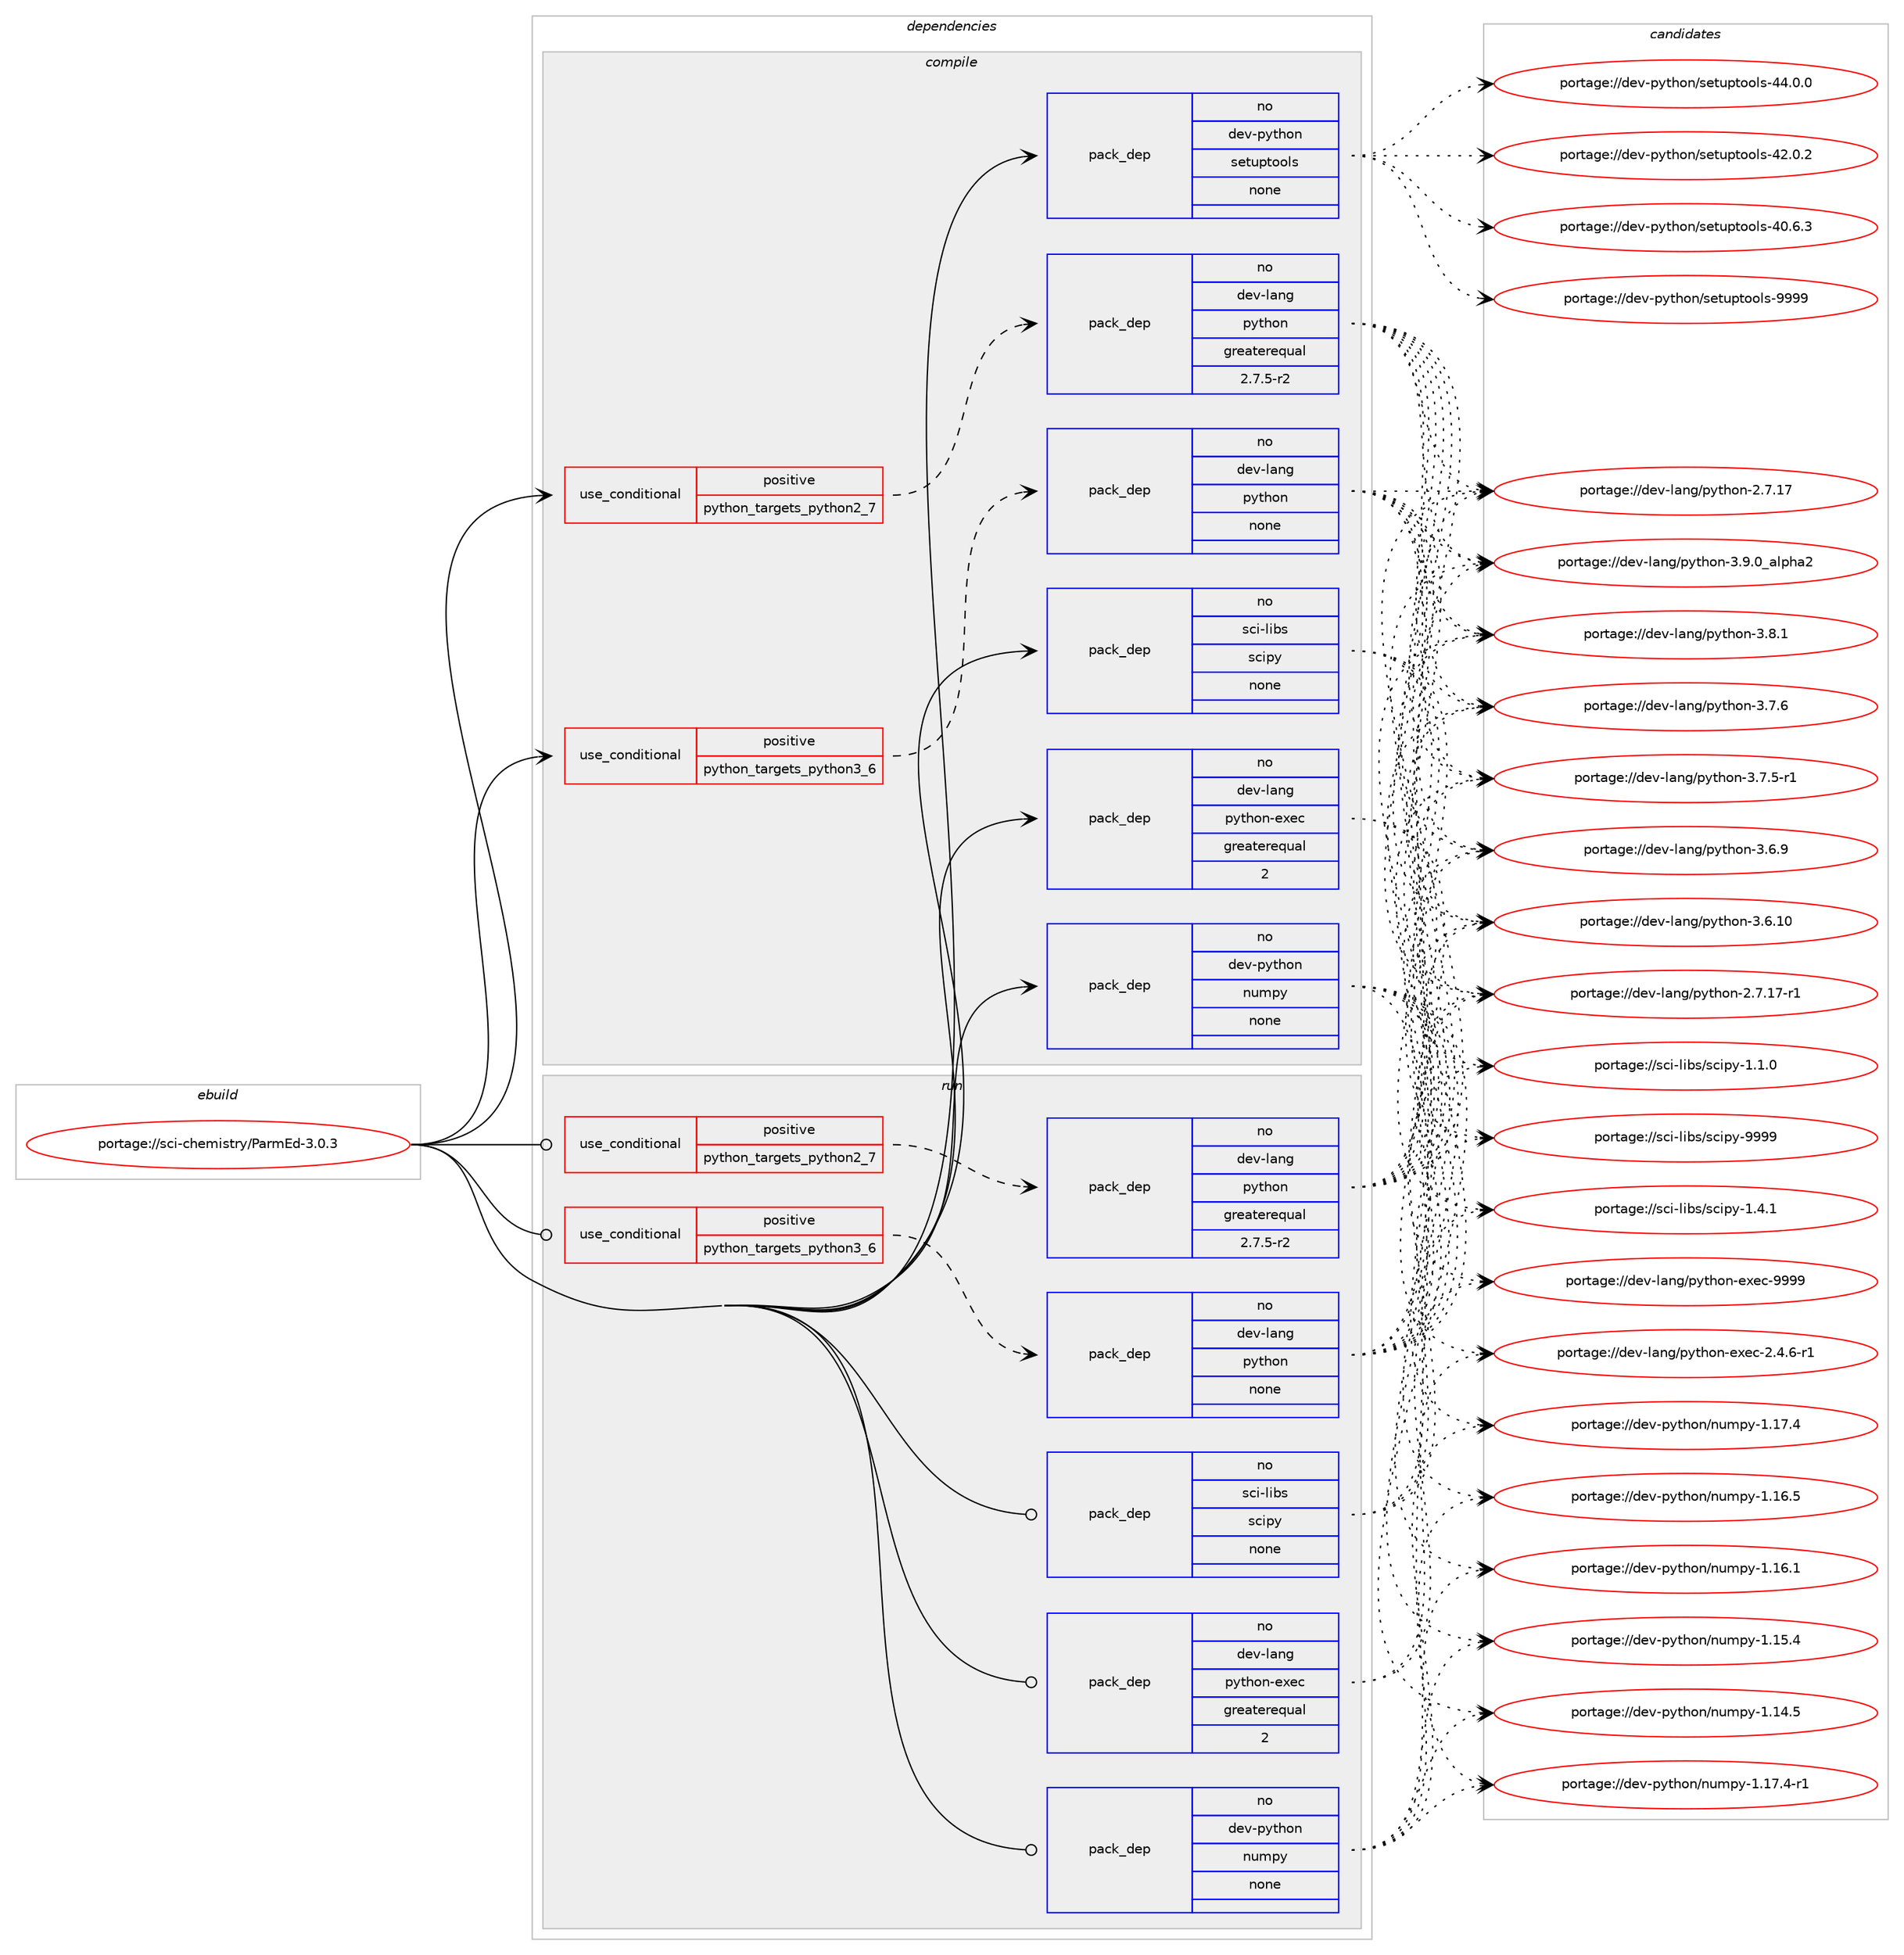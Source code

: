 digraph prolog {

# *************
# Graph options
# *************

newrank=true;
concentrate=true;
compound=true;
graph [rankdir=LR,fontname=Helvetica,fontsize=10,ranksep=1.5];#, ranksep=2.5, nodesep=0.2];
edge  [arrowhead=vee];
node  [fontname=Helvetica,fontsize=10];

# **********
# The ebuild
# **********

subgraph cluster_leftcol {
color=gray;
rank=same;
label=<<i>ebuild</i>>;
id [label="portage://sci-chemistry/ParmEd-3.0.3", color=red, width=4, href="../sci-chemistry/ParmEd-3.0.3.svg"];
}

# ****************
# The dependencies
# ****************

subgraph cluster_midcol {
color=gray;
label=<<i>dependencies</i>>;
subgraph cluster_compile {
fillcolor="#eeeeee";
style=filled;
label=<<i>compile</i>>;
subgraph cond21058 {
dependency109089 [label=<<TABLE BORDER="0" CELLBORDER="1" CELLSPACING="0" CELLPADDING="4"><TR><TD ROWSPAN="3" CELLPADDING="10">use_conditional</TD></TR><TR><TD>positive</TD></TR><TR><TD>python_targets_python2_7</TD></TR></TABLE>>, shape=none, color=red];
subgraph pack86187 {
dependency109090 [label=<<TABLE BORDER="0" CELLBORDER="1" CELLSPACING="0" CELLPADDING="4" WIDTH="220"><TR><TD ROWSPAN="6" CELLPADDING="30">pack_dep</TD></TR><TR><TD WIDTH="110">no</TD></TR><TR><TD>dev-lang</TD></TR><TR><TD>python</TD></TR><TR><TD>greaterequal</TD></TR><TR><TD>2.7.5-r2</TD></TR></TABLE>>, shape=none, color=blue];
}
dependency109089:e -> dependency109090:w [weight=20,style="dashed",arrowhead="vee"];
}
id:e -> dependency109089:w [weight=20,style="solid",arrowhead="vee"];
subgraph cond21059 {
dependency109091 [label=<<TABLE BORDER="0" CELLBORDER="1" CELLSPACING="0" CELLPADDING="4"><TR><TD ROWSPAN="3" CELLPADDING="10">use_conditional</TD></TR><TR><TD>positive</TD></TR><TR><TD>python_targets_python3_6</TD></TR></TABLE>>, shape=none, color=red];
subgraph pack86188 {
dependency109092 [label=<<TABLE BORDER="0" CELLBORDER="1" CELLSPACING="0" CELLPADDING="4" WIDTH="220"><TR><TD ROWSPAN="6" CELLPADDING="30">pack_dep</TD></TR><TR><TD WIDTH="110">no</TD></TR><TR><TD>dev-lang</TD></TR><TR><TD>python</TD></TR><TR><TD>none</TD></TR><TR><TD></TD></TR></TABLE>>, shape=none, color=blue];
}
dependency109091:e -> dependency109092:w [weight=20,style="dashed",arrowhead="vee"];
}
id:e -> dependency109091:w [weight=20,style="solid",arrowhead="vee"];
subgraph pack86189 {
dependency109093 [label=<<TABLE BORDER="0" CELLBORDER="1" CELLSPACING="0" CELLPADDING="4" WIDTH="220"><TR><TD ROWSPAN="6" CELLPADDING="30">pack_dep</TD></TR><TR><TD WIDTH="110">no</TD></TR><TR><TD>dev-lang</TD></TR><TR><TD>python-exec</TD></TR><TR><TD>greaterequal</TD></TR><TR><TD>2</TD></TR></TABLE>>, shape=none, color=blue];
}
id:e -> dependency109093:w [weight=20,style="solid",arrowhead="vee"];
subgraph pack86190 {
dependency109094 [label=<<TABLE BORDER="0" CELLBORDER="1" CELLSPACING="0" CELLPADDING="4" WIDTH="220"><TR><TD ROWSPAN="6" CELLPADDING="30">pack_dep</TD></TR><TR><TD WIDTH="110">no</TD></TR><TR><TD>dev-python</TD></TR><TR><TD>numpy</TD></TR><TR><TD>none</TD></TR><TR><TD></TD></TR></TABLE>>, shape=none, color=blue];
}
id:e -> dependency109094:w [weight=20,style="solid",arrowhead="vee"];
subgraph pack86191 {
dependency109095 [label=<<TABLE BORDER="0" CELLBORDER="1" CELLSPACING="0" CELLPADDING="4" WIDTH="220"><TR><TD ROWSPAN="6" CELLPADDING="30">pack_dep</TD></TR><TR><TD WIDTH="110">no</TD></TR><TR><TD>dev-python</TD></TR><TR><TD>setuptools</TD></TR><TR><TD>none</TD></TR><TR><TD></TD></TR></TABLE>>, shape=none, color=blue];
}
id:e -> dependency109095:w [weight=20,style="solid",arrowhead="vee"];
subgraph pack86192 {
dependency109096 [label=<<TABLE BORDER="0" CELLBORDER="1" CELLSPACING="0" CELLPADDING="4" WIDTH="220"><TR><TD ROWSPAN="6" CELLPADDING="30">pack_dep</TD></TR><TR><TD WIDTH="110">no</TD></TR><TR><TD>sci-libs</TD></TR><TR><TD>scipy</TD></TR><TR><TD>none</TD></TR><TR><TD></TD></TR></TABLE>>, shape=none, color=blue];
}
id:e -> dependency109096:w [weight=20,style="solid",arrowhead="vee"];
}
subgraph cluster_compileandrun {
fillcolor="#eeeeee";
style=filled;
label=<<i>compile and run</i>>;
}
subgraph cluster_run {
fillcolor="#eeeeee";
style=filled;
label=<<i>run</i>>;
subgraph cond21060 {
dependency109097 [label=<<TABLE BORDER="0" CELLBORDER="1" CELLSPACING="0" CELLPADDING="4"><TR><TD ROWSPAN="3" CELLPADDING="10">use_conditional</TD></TR><TR><TD>positive</TD></TR><TR><TD>python_targets_python2_7</TD></TR></TABLE>>, shape=none, color=red];
subgraph pack86193 {
dependency109098 [label=<<TABLE BORDER="0" CELLBORDER="1" CELLSPACING="0" CELLPADDING="4" WIDTH="220"><TR><TD ROWSPAN="6" CELLPADDING="30">pack_dep</TD></TR><TR><TD WIDTH="110">no</TD></TR><TR><TD>dev-lang</TD></TR><TR><TD>python</TD></TR><TR><TD>greaterequal</TD></TR><TR><TD>2.7.5-r2</TD></TR></TABLE>>, shape=none, color=blue];
}
dependency109097:e -> dependency109098:w [weight=20,style="dashed",arrowhead="vee"];
}
id:e -> dependency109097:w [weight=20,style="solid",arrowhead="odot"];
subgraph cond21061 {
dependency109099 [label=<<TABLE BORDER="0" CELLBORDER="1" CELLSPACING="0" CELLPADDING="4"><TR><TD ROWSPAN="3" CELLPADDING="10">use_conditional</TD></TR><TR><TD>positive</TD></TR><TR><TD>python_targets_python3_6</TD></TR></TABLE>>, shape=none, color=red];
subgraph pack86194 {
dependency109100 [label=<<TABLE BORDER="0" CELLBORDER="1" CELLSPACING="0" CELLPADDING="4" WIDTH="220"><TR><TD ROWSPAN="6" CELLPADDING="30">pack_dep</TD></TR><TR><TD WIDTH="110">no</TD></TR><TR><TD>dev-lang</TD></TR><TR><TD>python</TD></TR><TR><TD>none</TD></TR><TR><TD></TD></TR></TABLE>>, shape=none, color=blue];
}
dependency109099:e -> dependency109100:w [weight=20,style="dashed",arrowhead="vee"];
}
id:e -> dependency109099:w [weight=20,style="solid",arrowhead="odot"];
subgraph pack86195 {
dependency109101 [label=<<TABLE BORDER="0" CELLBORDER="1" CELLSPACING="0" CELLPADDING="4" WIDTH="220"><TR><TD ROWSPAN="6" CELLPADDING="30">pack_dep</TD></TR><TR><TD WIDTH="110">no</TD></TR><TR><TD>dev-lang</TD></TR><TR><TD>python-exec</TD></TR><TR><TD>greaterequal</TD></TR><TR><TD>2</TD></TR></TABLE>>, shape=none, color=blue];
}
id:e -> dependency109101:w [weight=20,style="solid",arrowhead="odot"];
subgraph pack86196 {
dependency109102 [label=<<TABLE BORDER="0" CELLBORDER="1" CELLSPACING="0" CELLPADDING="4" WIDTH="220"><TR><TD ROWSPAN="6" CELLPADDING="30">pack_dep</TD></TR><TR><TD WIDTH="110">no</TD></TR><TR><TD>dev-python</TD></TR><TR><TD>numpy</TD></TR><TR><TD>none</TD></TR><TR><TD></TD></TR></TABLE>>, shape=none, color=blue];
}
id:e -> dependency109102:w [weight=20,style="solid",arrowhead="odot"];
subgraph pack86197 {
dependency109103 [label=<<TABLE BORDER="0" CELLBORDER="1" CELLSPACING="0" CELLPADDING="4" WIDTH="220"><TR><TD ROWSPAN="6" CELLPADDING="30">pack_dep</TD></TR><TR><TD WIDTH="110">no</TD></TR><TR><TD>sci-libs</TD></TR><TR><TD>scipy</TD></TR><TR><TD>none</TD></TR><TR><TD></TD></TR></TABLE>>, shape=none, color=blue];
}
id:e -> dependency109103:w [weight=20,style="solid",arrowhead="odot"];
}
}

# **************
# The candidates
# **************

subgraph cluster_choices {
rank=same;
color=gray;
label=<<i>candidates</i>>;

subgraph choice86187 {
color=black;
nodesep=1;
choice10010111845108971101034711212111610411111045514657464895971081121049750 [label="portage://dev-lang/python-3.9.0_alpha2", color=red, width=4,href="../dev-lang/python-3.9.0_alpha2.svg"];
choice100101118451089711010347112121116104111110455146564649 [label="portage://dev-lang/python-3.8.1", color=red, width=4,href="../dev-lang/python-3.8.1.svg"];
choice100101118451089711010347112121116104111110455146554654 [label="portage://dev-lang/python-3.7.6", color=red, width=4,href="../dev-lang/python-3.7.6.svg"];
choice1001011184510897110103471121211161041111104551465546534511449 [label="portage://dev-lang/python-3.7.5-r1", color=red, width=4,href="../dev-lang/python-3.7.5-r1.svg"];
choice100101118451089711010347112121116104111110455146544657 [label="portage://dev-lang/python-3.6.9", color=red, width=4,href="../dev-lang/python-3.6.9.svg"];
choice10010111845108971101034711212111610411111045514654464948 [label="portage://dev-lang/python-3.6.10", color=red, width=4,href="../dev-lang/python-3.6.10.svg"];
choice100101118451089711010347112121116104111110455046554649554511449 [label="portage://dev-lang/python-2.7.17-r1", color=red, width=4,href="../dev-lang/python-2.7.17-r1.svg"];
choice10010111845108971101034711212111610411111045504655464955 [label="portage://dev-lang/python-2.7.17", color=red, width=4,href="../dev-lang/python-2.7.17.svg"];
dependency109090:e -> choice10010111845108971101034711212111610411111045514657464895971081121049750:w [style=dotted,weight="100"];
dependency109090:e -> choice100101118451089711010347112121116104111110455146564649:w [style=dotted,weight="100"];
dependency109090:e -> choice100101118451089711010347112121116104111110455146554654:w [style=dotted,weight="100"];
dependency109090:e -> choice1001011184510897110103471121211161041111104551465546534511449:w [style=dotted,weight="100"];
dependency109090:e -> choice100101118451089711010347112121116104111110455146544657:w [style=dotted,weight="100"];
dependency109090:e -> choice10010111845108971101034711212111610411111045514654464948:w [style=dotted,weight="100"];
dependency109090:e -> choice100101118451089711010347112121116104111110455046554649554511449:w [style=dotted,weight="100"];
dependency109090:e -> choice10010111845108971101034711212111610411111045504655464955:w [style=dotted,weight="100"];
}
subgraph choice86188 {
color=black;
nodesep=1;
choice10010111845108971101034711212111610411111045514657464895971081121049750 [label="portage://dev-lang/python-3.9.0_alpha2", color=red, width=4,href="../dev-lang/python-3.9.0_alpha2.svg"];
choice100101118451089711010347112121116104111110455146564649 [label="portage://dev-lang/python-3.8.1", color=red, width=4,href="../dev-lang/python-3.8.1.svg"];
choice100101118451089711010347112121116104111110455146554654 [label="portage://dev-lang/python-3.7.6", color=red, width=4,href="../dev-lang/python-3.7.6.svg"];
choice1001011184510897110103471121211161041111104551465546534511449 [label="portage://dev-lang/python-3.7.5-r1", color=red, width=4,href="../dev-lang/python-3.7.5-r1.svg"];
choice100101118451089711010347112121116104111110455146544657 [label="portage://dev-lang/python-3.6.9", color=red, width=4,href="../dev-lang/python-3.6.9.svg"];
choice10010111845108971101034711212111610411111045514654464948 [label="portage://dev-lang/python-3.6.10", color=red, width=4,href="../dev-lang/python-3.6.10.svg"];
choice100101118451089711010347112121116104111110455046554649554511449 [label="portage://dev-lang/python-2.7.17-r1", color=red, width=4,href="../dev-lang/python-2.7.17-r1.svg"];
choice10010111845108971101034711212111610411111045504655464955 [label="portage://dev-lang/python-2.7.17", color=red, width=4,href="../dev-lang/python-2.7.17.svg"];
dependency109092:e -> choice10010111845108971101034711212111610411111045514657464895971081121049750:w [style=dotted,weight="100"];
dependency109092:e -> choice100101118451089711010347112121116104111110455146564649:w [style=dotted,weight="100"];
dependency109092:e -> choice100101118451089711010347112121116104111110455146554654:w [style=dotted,weight="100"];
dependency109092:e -> choice1001011184510897110103471121211161041111104551465546534511449:w [style=dotted,weight="100"];
dependency109092:e -> choice100101118451089711010347112121116104111110455146544657:w [style=dotted,weight="100"];
dependency109092:e -> choice10010111845108971101034711212111610411111045514654464948:w [style=dotted,weight="100"];
dependency109092:e -> choice100101118451089711010347112121116104111110455046554649554511449:w [style=dotted,weight="100"];
dependency109092:e -> choice10010111845108971101034711212111610411111045504655464955:w [style=dotted,weight="100"];
}
subgraph choice86189 {
color=black;
nodesep=1;
choice10010111845108971101034711212111610411111045101120101994557575757 [label="portage://dev-lang/python-exec-9999", color=red, width=4,href="../dev-lang/python-exec-9999.svg"];
choice10010111845108971101034711212111610411111045101120101994550465246544511449 [label="portage://dev-lang/python-exec-2.4.6-r1", color=red, width=4,href="../dev-lang/python-exec-2.4.6-r1.svg"];
dependency109093:e -> choice10010111845108971101034711212111610411111045101120101994557575757:w [style=dotted,weight="100"];
dependency109093:e -> choice10010111845108971101034711212111610411111045101120101994550465246544511449:w [style=dotted,weight="100"];
}
subgraph choice86190 {
color=black;
nodesep=1;
choice1001011184511212111610411111047110117109112121454946495546524511449 [label="portage://dev-python/numpy-1.17.4-r1", color=red, width=4,href="../dev-python/numpy-1.17.4-r1.svg"];
choice100101118451121211161041111104711011710911212145494649554652 [label="portage://dev-python/numpy-1.17.4", color=red, width=4,href="../dev-python/numpy-1.17.4.svg"];
choice100101118451121211161041111104711011710911212145494649544653 [label="portage://dev-python/numpy-1.16.5", color=red, width=4,href="../dev-python/numpy-1.16.5.svg"];
choice100101118451121211161041111104711011710911212145494649544649 [label="portage://dev-python/numpy-1.16.1", color=red, width=4,href="../dev-python/numpy-1.16.1.svg"];
choice100101118451121211161041111104711011710911212145494649534652 [label="portage://dev-python/numpy-1.15.4", color=red, width=4,href="../dev-python/numpy-1.15.4.svg"];
choice100101118451121211161041111104711011710911212145494649524653 [label="portage://dev-python/numpy-1.14.5", color=red, width=4,href="../dev-python/numpy-1.14.5.svg"];
dependency109094:e -> choice1001011184511212111610411111047110117109112121454946495546524511449:w [style=dotted,weight="100"];
dependency109094:e -> choice100101118451121211161041111104711011710911212145494649554652:w [style=dotted,weight="100"];
dependency109094:e -> choice100101118451121211161041111104711011710911212145494649544653:w [style=dotted,weight="100"];
dependency109094:e -> choice100101118451121211161041111104711011710911212145494649544649:w [style=dotted,weight="100"];
dependency109094:e -> choice100101118451121211161041111104711011710911212145494649534652:w [style=dotted,weight="100"];
dependency109094:e -> choice100101118451121211161041111104711011710911212145494649524653:w [style=dotted,weight="100"];
}
subgraph choice86191 {
color=black;
nodesep=1;
choice10010111845112121116104111110471151011161171121161111111081154557575757 [label="portage://dev-python/setuptools-9999", color=red, width=4,href="../dev-python/setuptools-9999.svg"];
choice100101118451121211161041111104711510111611711211611111110811545525246484648 [label="portage://dev-python/setuptools-44.0.0", color=red, width=4,href="../dev-python/setuptools-44.0.0.svg"];
choice100101118451121211161041111104711510111611711211611111110811545525046484650 [label="portage://dev-python/setuptools-42.0.2", color=red, width=4,href="../dev-python/setuptools-42.0.2.svg"];
choice100101118451121211161041111104711510111611711211611111110811545524846544651 [label="portage://dev-python/setuptools-40.6.3", color=red, width=4,href="../dev-python/setuptools-40.6.3.svg"];
dependency109095:e -> choice10010111845112121116104111110471151011161171121161111111081154557575757:w [style=dotted,weight="100"];
dependency109095:e -> choice100101118451121211161041111104711510111611711211611111110811545525246484648:w [style=dotted,weight="100"];
dependency109095:e -> choice100101118451121211161041111104711510111611711211611111110811545525046484650:w [style=dotted,weight="100"];
dependency109095:e -> choice100101118451121211161041111104711510111611711211611111110811545524846544651:w [style=dotted,weight="100"];
}
subgraph choice86192 {
color=black;
nodesep=1;
choice11599105451081059811547115991051121214557575757 [label="portage://sci-libs/scipy-9999", color=red, width=4,href="../sci-libs/scipy-9999.svg"];
choice1159910545108105981154711599105112121454946524649 [label="portage://sci-libs/scipy-1.4.1", color=red, width=4,href="../sci-libs/scipy-1.4.1.svg"];
choice1159910545108105981154711599105112121454946494648 [label="portage://sci-libs/scipy-1.1.0", color=red, width=4,href="../sci-libs/scipy-1.1.0.svg"];
dependency109096:e -> choice11599105451081059811547115991051121214557575757:w [style=dotted,weight="100"];
dependency109096:e -> choice1159910545108105981154711599105112121454946524649:w [style=dotted,weight="100"];
dependency109096:e -> choice1159910545108105981154711599105112121454946494648:w [style=dotted,weight="100"];
}
subgraph choice86193 {
color=black;
nodesep=1;
choice10010111845108971101034711212111610411111045514657464895971081121049750 [label="portage://dev-lang/python-3.9.0_alpha2", color=red, width=4,href="../dev-lang/python-3.9.0_alpha2.svg"];
choice100101118451089711010347112121116104111110455146564649 [label="portage://dev-lang/python-3.8.1", color=red, width=4,href="../dev-lang/python-3.8.1.svg"];
choice100101118451089711010347112121116104111110455146554654 [label="portage://dev-lang/python-3.7.6", color=red, width=4,href="../dev-lang/python-3.7.6.svg"];
choice1001011184510897110103471121211161041111104551465546534511449 [label="portage://dev-lang/python-3.7.5-r1", color=red, width=4,href="../dev-lang/python-3.7.5-r1.svg"];
choice100101118451089711010347112121116104111110455146544657 [label="portage://dev-lang/python-3.6.9", color=red, width=4,href="../dev-lang/python-3.6.9.svg"];
choice10010111845108971101034711212111610411111045514654464948 [label="portage://dev-lang/python-3.6.10", color=red, width=4,href="../dev-lang/python-3.6.10.svg"];
choice100101118451089711010347112121116104111110455046554649554511449 [label="portage://dev-lang/python-2.7.17-r1", color=red, width=4,href="../dev-lang/python-2.7.17-r1.svg"];
choice10010111845108971101034711212111610411111045504655464955 [label="portage://dev-lang/python-2.7.17", color=red, width=4,href="../dev-lang/python-2.7.17.svg"];
dependency109098:e -> choice10010111845108971101034711212111610411111045514657464895971081121049750:w [style=dotted,weight="100"];
dependency109098:e -> choice100101118451089711010347112121116104111110455146564649:w [style=dotted,weight="100"];
dependency109098:e -> choice100101118451089711010347112121116104111110455146554654:w [style=dotted,weight="100"];
dependency109098:e -> choice1001011184510897110103471121211161041111104551465546534511449:w [style=dotted,weight="100"];
dependency109098:e -> choice100101118451089711010347112121116104111110455146544657:w [style=dotted,weight="100"];
dependency109098:e -> choice10010111845108971101034711212111610411111045514654464948:w [style=dotted,weight="100"];
dependency109098:e -> choice100101118451089711010347112121116104111110455046554649554511449:w [style=dotted,weight="100"];
dependency109098:e -> choice10010111845108971101034711212111610411111045504655464955:w [style=dotted,weight="100"];
}
subgraph choice86194 {
color=black;
nodesep=1;
choice10010111845108971101034711212111610411111045514657464895971081121049750 [label="portage://dev-lang/python-3.9.0_alpha2", color=red, width=4,href="../dev-lang/python-3.9.0_alpha2.svg"];
choice100101118451089711010347112121116104111110455146564649 [label="portage://dev-lang/python-3.8.1", color=red, width=4,href="../dev-lang/python-3.8.1.svg"];
choice100101118451089711010347112121116104111110455146554654 [label="portage://dev-lang/python-3.7.6", color=red, width=4,href="../dev-lang/python-3.7.6.svg"];
choice1001011184510897110103471121211161041111104551465546534511449 [label="portage://dev-lang/python-3.7.5-r1", color=red, width=4,href="../dev-lang/python-3.7.5-r1.svg"];
choice100101118451089711010347112121116104111110455146544657 [label="portage://dev-lang/python-3.6.9", color=red, width=4,href="../dev-lang/python-3.6.9.svg"];
choice10010111845108971101034711212111610411111045514654464948 [label="portage://dev-lang/python-3.6.10", color=red, width=4,href="../dev-lang/python-3.6.10.svg"];
choice100101118451089711010347112121116104111110455046554649554511449 [label="portage://dev-lang/python-2.7.17-r1", color=red, width=4,href="../dev-lang/python-2.7.17-r1.svg"];
choice10010111845108971101034711212111610411111045504655464955 [label="portage://dev-lang/python-2.7.17", color=red, width=4,href="../dev-lang/python-2.7.17.svg"];
dependency109100:e -> choice10010111845108971101034711212111610411111045514657464895971081121049750:w [style=dotted,weight="100"];
dependency109100:e -> choice100101118451089711010347112121116104111110455146564649:w [style=dotted,weight="100"];
dependency109100:e -> choice100101118451089711010347112121116104111110455146554654:w [style=dotted,weight="100"];
dependency109100:e -> choice1001011184510897110103471121211161041111104551465546534511449:w [style=dotted,weight="100"];
dependency109100:e -> choice100101118451089711010347112121116104111110455146544657:w [style=dotted,weight="100"];
dependency109100:e -> choice10010111845108971101034711212111610411111045514654464948:w [style=dotted,weight="100"];
dependency109100:e -> choice100101118451089711010347112121116104111110455046554649554511449:w [style=dotted,weight="100"];
dependency109100:e -> choice10010111845108971101034711212111610411111045504655464955:w [style=dotted,weight="100"];
}
subgraph choice86195 {
color=black;
nodesep=1;
choice10010111845108971101034711212111610411111045101120101994557575757 [label="portage://dev-lang/python-exec-9999", color=red, width=4,href="../dev-lang/python-exec-9999.svg"];
choice10010111845108971101034711212111610411111045101120101994550465246544511449 [label="portage://dev-lang/python-exec-2.4.6-r1", color=red, width=4,href="../dev-lang/python-exec-2.4.6-r1.svg"];
dependency109101:e -> choice10010111845108971101034711212111610411111045101120101994557575757:w [style=dotted,weight="100"];
dependency109101:e -> choice10010111845108971101034711212111610411111045101120101994550465246544511449:w [style=dotted,weight="100"];
}
subgraph choice86196 {
color=black;
nodesep=1;
choice1001011184511212111610411111047110117109112121454946495546524511449 [label="portage://dev-python/numpy-1.17.4-r1", color=red, width=4,href="../dev-python/numpy-1.17.4-r1.svg"];
choice100101118451121211161041111104711011710911212145494649554652 [label="portage://dev-python/numpy-1.17.4", color=red, width=4,href="../dev-python/numpy-1.17.4.svg"];
choice100101118451121211161041111104711011710911212145494649544653 [label="portage://dev-python/numpy-1.16.5", color=red, width=4,href="../dev-python/numpy-1.16.5.svg"];
choice100101118451121211161041111104711011710911212145494649544649 [label="portage://dev-python/numpy-1.16.1", color=red, width=4,href="../dev-python/numpy-1.16.1.svg"];
choice100101118451121211161041111104711011710911212145494649534652 [label="portage://dev-python/numpy-1.15.4", color=red, width=4,href="../dev-python/numpy-1.15.4.svg"];
choice100101118451121211161041111104711011710911212145494649524653 [label="portage://dev-python/numpy-1.14.5", color=red, width=4,href="../dev-python/numpy-1.14.5.svg"];
dependency109102:e -> choice1001011184511212111610411111047110117109112121454946495546524511449:w [style=dotted,weight="100"];
dependency109102:e -> choice100101118451121211161041111104711011710911212145494649554652:w [style=dotted,weight="100"];
dependency109102:e -> choice100101118451121211161041111104711011710911212145494649544653:w [style=dotted,weight="100"];
dependency109102:e -> choice100101118451121211161041111104711011710911212145494649544649:w [style=dotted,weight="100"];
dependency109102:e -> choice100101118451121211161041111104711011710911212145494649534652:w [style=dotted,weight="100"];
dependency109102:e -> choice100101118451121211161041111104711011710911212145494649524653:w [style=dotted,weight="100"];
}
subgraph choice86197 {
color=black;
nodesep=1;
choice11599105451081059811547115991051121214557575757 [label="portage://sci-libs/scipy-9999", color=red, width=4,href="../sci-libs/scipy-9999.svg"];
choice1159910545108105981154711599105112121454946524649 [label="portage://sci-libs/scipy-1.4.1", color=red, width=4,href="../sci-libs/scipy-1.4.1.svg"];
choice1159910545108105981154711599105112121454946494648 [label="portage://sci-libs/scipy-1.1.0", color=red, width=4,href="../sci-libs/scipy-1.1.0.svg"];
dependency109103:e -> choice11599105451081059811547115991051121214557575757:w [style=dotted,weight="100"];
dependency109103:e -> choice1159910545108105981154711599105112121454946524649:w [style=dotted,weight="100"];
dependency109103:e -> choice1159910545108105981154711599105112121454946494648:w [style=dotted,weight="100"];
}
}

}
